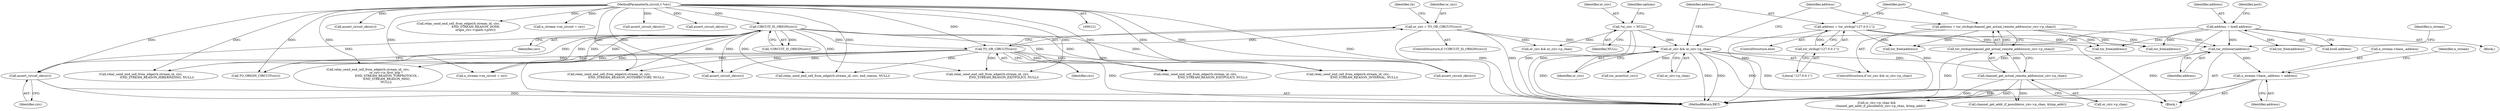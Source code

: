 digraph "0_tor_79b59a2dfcb68897ee89d98587d09e55f07e68d7@pointer" {
"1000595" [label="(Call,tor_strlower(address))"];
"1000352" [label="(Call,address = tor_strdup(\"127.0.0.1\"))"];
"1000354" [label="(Call,tor_strdup(\"127.0.0.1\"))"];
"1000241" [label="(Call,address = bcell.address)"];
"1000344" [label="(Call,address = tor_strdup(channel_get_actual_remote_address(or_circ->p_chan)))"];
"1000346" [label="(Call,tor_strdup(channel_get_actual_remote_address(or_circ->p_chan)))"];
"1000347" [label="(Call,channel_get_actual_remote_address(or_circ->p_chan))"];
"1000339" [label="(Call,or_circ && or_circ->p_chan)"];
"1000155" [label="(Call,or_circ = TO_OR_CIRCUIT(circ))"];
"1000157" [label="(Call,TO_OR_CIRCUIT(circ))"];
"1000153" [label="(Call,CIRCUIT_IS_ORIGIN(circ))"];
"1000149" [label="(Call,assert_circuit_ok(circ))"];
"1000123" [label="(MethodParameterIn,circuit_t *circ)"];
"1000136" [label="(Call,*or_circ = NULL)"];
"1000597" [label="(Call,n_stream->base_.address = address)"];
"1000136" [label="(Call,*or_circ = NULL)"];
"1000150" [label="(Identifier,circ)"];
"1000697" [label="(MethodReturn,RET)"];
"1000329" [label="(Call,relay_send_end_cell_from_edge(rh.stream_id, circ,\n                                    END_STREAM_REASON_NOTDIRECTORY, NULL))"];
"1000242" [label="(Identifier,address)"];
"1000692" [label="(Call,assert_circuit_ok(circ))"];
"1000153" [label="(Call,CIRCUIT_IS_ORIGIN(circ))"];
"1000226" [label="(Call,relay_send_end_cell_from_edge(rh.stream_id, circ, end_reason, NULL))"];
"1000339" [label="(Call,or_circ && or_circ->p_chan)"];
"1000124" [label="(Block,)"];
"1000344" [label="(Call,address = tor_strdup(channel_get_actual_remote_address(or_circ->p_chan)))"];
"1000340" [label="(Identifier,or_circ)"];
"1000354" [label="(Call,tor_strdup(\"127.0.0.1\"))"];
"1000241" [label="(Call,address = bcell.address)"];
"1000161" [label="(Identifier,rh)"];
"1000338" [label="(ControlStructure,if (or_circ && or_circ->p_chan))"];
"1000154" [label="(Identifier,circ)"];
"1000579" [label="(Call,assert_circuit_ok(circ))"];
"1000158" [label="(Identifier,circ)"];
"1000243" [label="(Call,bcell.address)"];
"1000138" [label="(Identifier,NULL)"];
"1000189" [label="(Call,relay_send_end_cell_from_edge(rh.stream_id, circ,\n                                  END_STREAM_REASON_EXITPOLICY, NULL))"];
"1000398" [label="(Call,relay_send_end_cell_from_edge(rh.stream_id, circ,\n                                    END_STREAM_REASON_EXITPOLICY, NULL))"];
"1000595" [label="(Call,tor_strlower(address))"];
"1000642" [label="(Call,or_circ->p_chan &&\n        channel_get_addr_if_possible(or_circ->p_chan, &tmp_addr))"];
"1000639" [label="(Call,tor_assert(or_circ))"];
"1000240" [label="(Block,)"];
"1000155" [label="(Call,or_circ = TO_OR_CIRCUIT(circ))"];
"1000123" [label="(MethodParameterIn,circuit_t *circ)"];
"1000522" [label="(Call,relay_send_end_cell_from_edge(rh.stream_id, circ,\n                                     END_STREAM_REASON_DONE,\n                                    origin_circ->cpath->prev))"];
"1000569" [label="(Call,n_stream->on_circuit = circ)"];
"1000306" [label="(Call,tor_free(address))"];
"1000369" [label="(Call,relay_send_end_cell_from_edge(rh.stream_id, circ,\n                                  END_STREAM_REASON_INTERNAL, NULL))"];
"1000501" [label="(Call,assert_circuit_ok(circ))"];
"1000646" [label="(Call,channel_get_addr_if_possible(or_circ->p_chan, &tmp_addr))"];
"1000151" [label="(ControlStructure,if (!CIRCUIT_IS_ORIGIN(circ)))"];
"1000548" [label="(Call,assert_circuit_ok(circ))"];
"1000341" [label="(Call,or_circ->p_chan)"];
"1000607" [label="(Identifier,n_stream)"];
"1000598" [label="(Call,n_stream->base_.address)"];
"1000247" [label="(Identifier,port)"];
"1000600" [label="(Identifier,n_stream)"];
"1000591" [label="(Call,tor_free(address))"];
"1000346" [label="(Call,tor_strdup(channel_get_actual_remote_address(or_circ->p_chan)))"];
"1000355" [label="(Literal,\"127.0.0.1\")"];
"1000353" [label="(Identifier,address)"];
"1000596" [label="(Identifier,address)"];
"1000157" [label="(Call,TO_OR_CIRCUIT(circ))"];
"1000673" [label="(Call,assert_circuit_ok(circ))"];
"1000614" [label="(Call,relay_send_end_cell_from_edge(rh.stream_id, circ,\n                                  END_STREAM_REASON_HIBERNATING, NULL))"];
"1000603" [label="(Identifier,address)"];
"1000149" [label="(Call,assert_circuit_ok(circ))"];
"1000348" [label="(Call,or_circ->p_chan)"];
"1000137" [label="(Identifier,or_circ)"];
"1000352" [label="(Call,address = tor_strdup(\"127.0.0.1\"))"];
"1000470" [label="(Call,TO_ORIGIN_CIRCUIT(circ))"];
"1000351" [label="(ControlStructure,else)"];
"1000294" [label="(Call,relay_send_end_cell_from_edge(rh.stream_id, circ,\n                                      or_circ->is_first_hop ?\n                                        END_STREAM_REASON_TORPROTOCOL :\n                                        END_STREAM_REASON_MISC,\n                                      NULL))"];
"1000357" [label="(Identifier,port)"];
"1000345" [label="(Identifier,address)"];
"1000156" [label="(Identifier,or_circ)"];
"1000626" [label="(Call,n_stream->on_circuit = circ)"];
"1000252" [label="(Call,or_circ && or_circ->p_chan)"];
"1000396" [label="(Call,tor_free(address))"];
"1000347" [label="(Call,channel_get_actual_remote_address(or_circ->p_chan))"];
"1000141" [label="(Identifier,options)"];
"1000597" [label="(Call,n_stream->base_.address = address)"];
"1000152" [label="(Call,!CIRCUIT_IS_ORIGIN(circ))"];
"1000536" [label="(Call,tor_free(address))"];
"1000595" -> "1000124"  [label="AST: "];
"1000595" -> "1000596"  [label="CFG: "];
"1000596" -> "1000595"  [label="AST: "];
"1000600" -> "1000595"  [label="CFG: "];
"1000595" -> "1000697"  [label="DDG: "];
"1000352" -> "1000595"  [label="DDG: "];
"1000241" -> "1000595"  [label="DDG: "];
"1000344" -> "1000595"  [label="DDG: "];
"1000595" -> "1000597"  [label="DDG: "];
"1000352" -> "1000351"  [label="AST: "];
"1000352" -> "1000354"  [label="CFG: "];
"1000353" -> "1000352"  [label="AST: "];
"1000354" -> "1000352"  [label="AST: "];
"1000357" -> "1000352"  [label="CFG: "];
"1000352" -> "1000697"  [label="DDG: "];
"1000354" -> "1000352"  [label="DDG: "];
"1000352" -> "1000396"  [label="DDG: "];
"1000352" -> "1000536"  [label="DDG: "];
"1000352" -> "1000591"  [label="DDG: "];
"1000354" -> "1000355"  [label="CFG: "];
"1000355" -> "1000354"  [label="AST: "];
"1000241" -> "1000240"  [label="AST: "];
"1000241" -> "1000243"  [label="CFG: "];
"1000242" -> "1000241"  [label="AST: "];
"1000243" -> "1000241"  [label="AST: "];
"1000247" -> "1000241"  [label="CFG: "];
"1000241" -> "1000697"  [label="DDG: "];
"1000241" -> "1000306"  [label="DDG: "];
"1000241" -> "1000396"  [label="DDG: "];
"1000241" -> "1000536"  [label="DDG: "];
"1000241" -> "1000591"  [label="DDG: "];
"1000344" -> "1000338"  [label="AST: "];
"1000344" -> "1000346"  [label="CFG: "];
"1000345" -> "1000344"  [label="AST: "];
"1000346" -> "1000344"  [label="AST: "];
"1000357" -> "1000344"  [label="CFG: "];
"1000344" -> "1000697"  [label="DDG: "];
"1000346" -> "1000344"  [label="DDG: "];
"1000344" -> "1000396"  [label="DDG: "];
"1000344" -> "1000536"  [label="DDG: "];
"1000344" -> "1000591"  [label="DDG: "];
"1000346" -> "1000347"  [label="CFG: "];
"1000347" -> "1000346"  [label="AST: "];
"1000346" -> "1000697"  [label="DDG: "];
"1000347" -> "1000346"  [label="DDG: "];
"1000347" -> "1000348"  [label="CFG: "];
"1000348" -> "1000347"  [label="AST: "];
"1000347" -> "1000697"  [label="DDG: "];
"1000339" -> "1000347"  [label="DDG: "];
"1000347" -> "1000642"  [label="DDG: "];
"1000347" -> "1000646"  [label="DDG: "];
"1000339" -> "1000338"  [label="AST: "];
"1000339" -> "1000340"  [label="CFG: "];
"1000339" -> "1000341"  [label="CFG: "];
"1000340" -> "1000339"  [label="AST: "];
"1000341" -> "1000339"  [label="AST: "];
"1000345" -> "1000339"  [label="CFG: "];
"1000353" -> "1000339"  [label="CFG: "];
"1000339" -> "1000697"  [label="DDG: "];
"1000339" -> "1000697"  [label="DDG: "];
"1000339" -> "1000697"  [label="DDG: "];
"1000155" -> "1000339"  [label="DDG: "];
"1000136" -> "1000339"  [label="DDG: "];
"1000339" -> "1000639"  [label="DDG: "];
"1000339" -> "1000642"  [label="DDG: "];
"1000339" -> "1000646"  [label="DDG: "];
"1000155" -> "1000151"  [label="AST: "];
"1000155" -> "1000157"  [label="CFG: "];
"1000156" -> "1000155"  [label="AST: "];
"1000157" -> "1000155"  [label="AST: "];
"1000161" -> "1000155"  [label="CFG: "];
"1000155" -> "1000697"  [label="DDG: "];
"1000155" -> "1000697"  [label="DDG: "];
"1000157" -> "1000155"  [label="DDG: "];
"1000155" -> "1000252"  [label="DDG: "];
"1000157" -> "1000158"  [label="CFG: "];
"1000158" -> "1000157"  [label="AST: "];
"1000157" -> "1000697"  [label="DDG: "];
"1000153" -> "1000157"  [label="DDG: "];
"1000123" -> "1000157"  [label="DDG: "];
"1000157" -> "1000189"  [label="DDG: "];
"1000157" -> "1000226"  [label="DDG: "];
"1000157" -> "1000294"  [label="DDG: "];
"1000157" -> "1000329"  [label="DDG: "];
"1000157" -> "1000369"  [label="DDG: "];
"1000157" -> "1000398"  [label="DDG: "];
"1000157" -> "1000470"  [label="DDG: "];
"1000157" -> "1000614"  [label="DDG: "];
"1000157" -> "1000626"  [label="DDG: "];
"1000157" -> "1000673"  [label="DDG: "];
"1000157" -> "1000692"  [label="DDG: "];
"1000153" -> "1000152"  [label="AST: "];
"1000153" -> "1000154"  [label="CFG: "];
"1000154" -> "1000153"  [label="AST: "];
"1000152" -> "1000153"  [label="CFG: "];
"1000153" -> "1000697"  [label="DDG: "];
"1000153" -> "1000152"  [label="DDG: "];
"1000149" -> "1000153"  [label="DDG: "];
"1000123" -> "1000153"  [label="DDG: "];
"1000153" -> "1000189"  [label="DDG: "];
"1000153" -> "1000226"  [label="DDG: "];
"1000153" -> "1000294"  [label="DDG: "];
"1000153" -> "1000329"  [label="DDG: "];
"1000153" -> "1000369"  [label="DDG: "];
"1000153" -> "1000398"  [label="DDG: "];
"1000153" -> "1000470"  [label="DDG: "];
"1000153" -> "1000614"  [label="DDG: "];
"1000153" -> "1000626"  [label="DDG: "];
"1000153" -> "1000673"  [label="DDG: "];
"1000153" -> "1000692"  [label="DDG: "];
"1000149" -> "1000124"  [label="AST: "];
"1000149" -> "1000150"  [label="CFG: "];
"1000150" -> "1000149"  [label="AST: "];
"1000154" -> "1000149"  [label="CFG: "];
"1000149" -> "1000697"  [label="DDG: "];
"1000123" -> "1000149"  [label="DDG: "];
"1000123" -> "1000121"  [label="AST: "];
"1000123" -> "1000697"  [label="DDG: "];
"1000123" -> "1000189"  [label="DDG: "];
"1000123" -> "1000226"  [label="DDG: "];
"1000123" -> "1000294"  [label="DDG: "];
"1000123" -> "1000329"  [label="DDG: "];
"1000123" -> "1000369"  [label="DDG: "];
"1000123" -> "1000398"  [label="DDG: "];
"1000123" -> "1000470"  [label="DDG: "];
"1000123" -> "1000501"  [label="DDG: "];
"1000123" -> "1000522"  [label="DDG: "];
"1000123" -> "1000548"  [label="DDG: "];
"1000123" -> "1000569"  [label="DDG: "];
"1000123" -> "1000579"  [label="DDG: "];
"1000123" -> "1000614"  [label="DDG: "];
"1000123" -> "1000626"  [label="DDG: "];
"1000123" -> "1000673"  [label="DDG: "];
"1000123" -> "1000692"  [label="DDG: "];
"1000136" -> "1000124"  [label="AST: "];
"1000136" -> "1000138"  [label="CFG: "];
"1000137" -> "1000136"  [label="AST: "];
"1000138" -> "1000136"  [label="AST: "];
"1000141" -> "1000136"  [label="CFG: "];
"1000136" -> "1000697"  [label="DDG: "];
"1000136" -> "1000697"  [label="DDG: "];
"1000136" -> "1000252"  [label="DDG: "];
"1000597" -> "1000124"  [label="AST: "];
"1000597" -> "1000603"  [label="CFG: "];
"1000598" -> "1000597"  [label="AST: "];
"1000603" -> "1000597"  [label="AST: "];
"1000607" -> "1000597"  [label="CFG: "];
"1000597" -> "1000697"  [label="DDG: "];
"1000597" -> "1000697"  [label="DDG: "];
}
